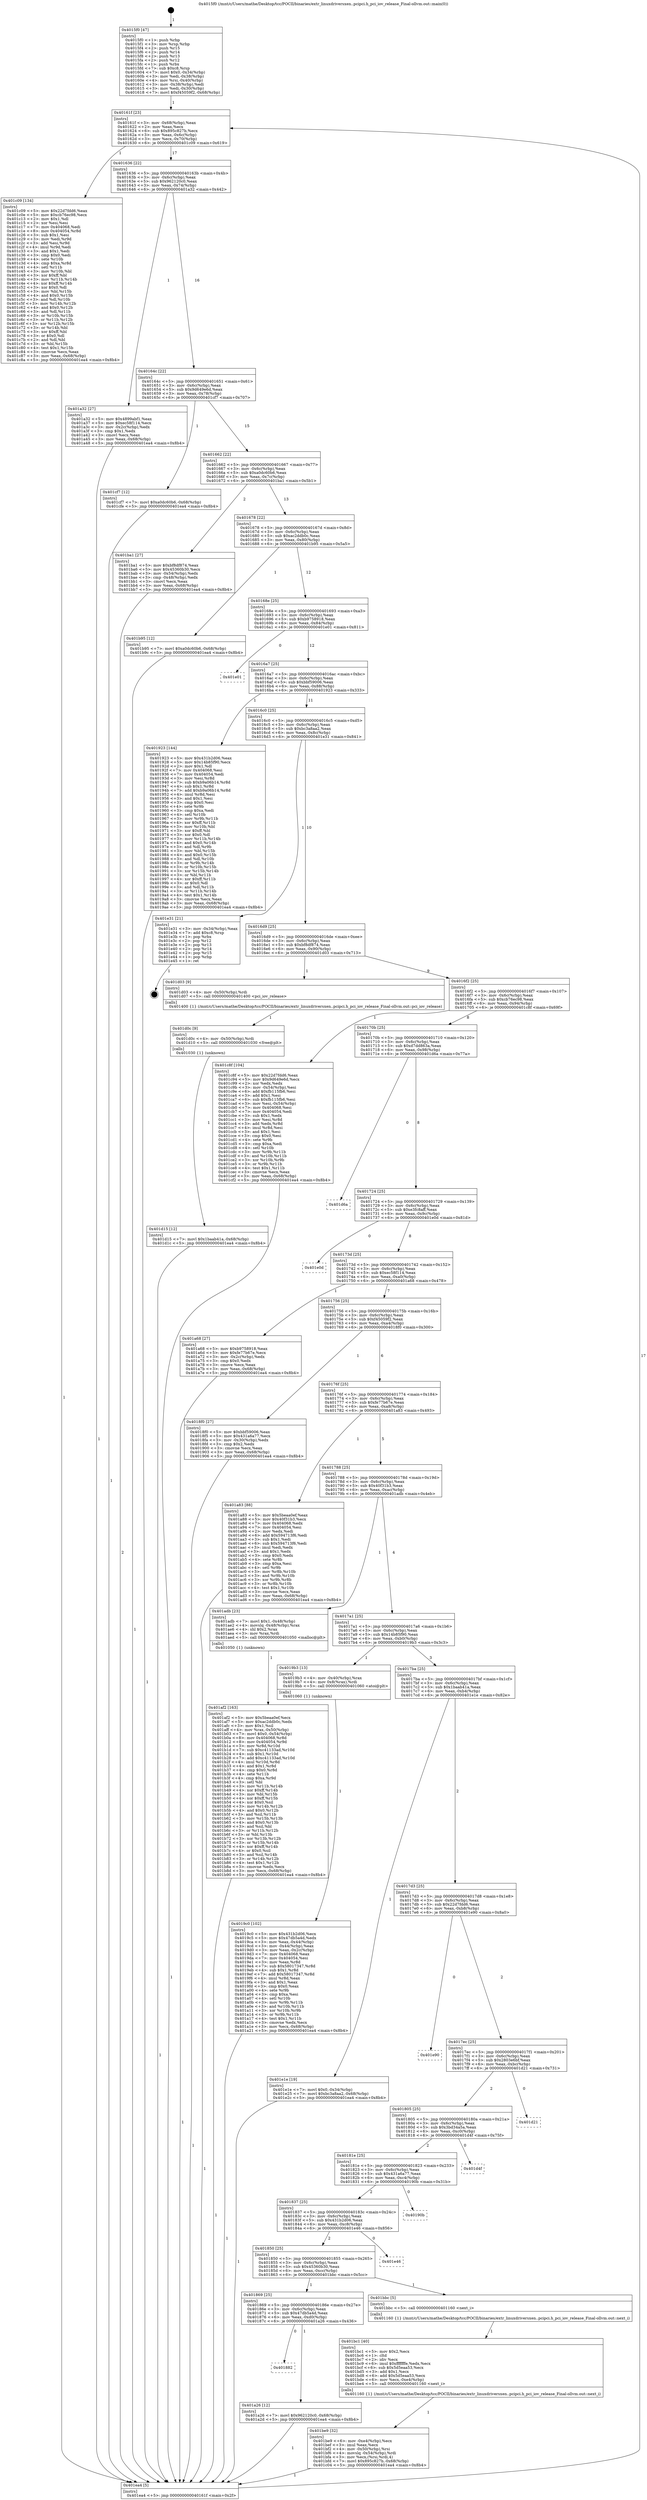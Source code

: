 digraph "0x4015f0" {
  label = "0x4015f0 (/mnt/c/Users/mathe/Desktop/tcc/POCII/binaries/extr_linuxdriversxen..pcipci.h_pci_iov_release_Final-ollvm.out::main(0))"
  labelloc = "t"
  node[shape=record]

  Entry [label="",width=0.3,height=0.3,shape=circle,fillcolor=black,style=filled]
  "0x40161f" [label="{
     0x40161f [23]\l
     | [instrs]\l
     &nbsp;&nbsp;0x40161f \<+3\>: mov -0x68(%rbp),%eax\l
     &nbsp;&nbsp;0x401622 \<+2\>: mov %eax,%ecx\l
     &nbsp;&nbsp;0x401624 \<+6\>: sub $0x895c827b,%ecx\l
     &nbsp;&nbsp;0x40162a \<+3\>: mov %eax,-0x6c(%rbp)\l
     &nbsp;&nbsp;0x40162d \<+3\>: mov %ecx,-0x70(%rbp)\l
     &nbsp;&nbsp;0x401630 \<+6\>: je 0000000000401c09 \<main+0x619\>\l
  }"]
  "0x401c09" [label="{
     0x401c09 [134]\l
     | [instrs]\l
     &nbsp;&nbsp;0x401c09 \<+5\>: mov $0x22d7fdd6,%eax\l
     &nbsp;&nbsp;0x401c0e \<+5\>: mov $0xcb76ec98,%ecx\l
     &nbsp;&nbsp;0x401c13 \<+2\>: mov $0x1,%dl\l
     &nbsp;&nbsp;0x401c15 \<+2\>: xor %esi,%esi\l
     &nbsp;&nbsp;0x401c17 \<+7\>: mov 0x404068,%edi\l
     &nbsp;&nbsp;0x401c1e \<+8\>: mov 0x404054,%r8d\l
     &nbsp;&nbsp;0x401c26 \<+3\>: sub $0x1,%esi\l
     &nbsp;&nbsp;0x401c29 \<+3\>: mov %edi,%r9d\l
     &nbsp;&nbsp;0x401c2c \<+3\>: add %esi,%r9d\l
     &nbsp;&nbsp;0x401c2f \<+4\>: imul %r9d,%edi\l
     &nbsp;&nbsp;0x401c33 \<+3\>: and $0x1,%edi\l
     &nbsp;&nbsp;0x401c36 \<+3\>: cmp $0x0,%edi\l
     &nbsp;&nbsp;0x401c39 \<+4\>: sete %r10b\l
     &nbsp;&nbsp;0x401c3d \<+4\>: cmp $0xa,%r8d\l
     &nbsp;&nbsp;0x401c41 \<+4\>: setl %r11b\l
     &nbsp;&nbsp;0x401c45 \<+3\>: mov %r10b,%bl\l
     &nbsp;&nbsp;0x401c48 \<+3\>: xor $0xff,%bl\l
     &nbsp;&nbsp;0x401c4b \<+3\>: mov %r11b,%r14b\l
     &nbsp;&nbsp;0x401c4e \<+4\>: xor $0xff,%r14b\l
     &nbsp;&nbsp;0x401c52 \<+3\>: xor $0x0,%dl\l
     &nbsp;&nbsp;0x401c55 \<+3\>: mov %bl,%r15b\l
     &nbsp;&nbsp;0x401c58 \<+4\>: and $0x0,%r15b\l
     &nbsp;&nbsp;0x401c5c \<+3\>: and %dl,%r10b\l
     &nbsp;&nbsp;0x401c5f \<+3\>: mov %r14b,%r12b\l
     &nbsp;&nbsp;0x401c62 \<+4\>: and $0x0,%r12b\l
     &nbsp;&nbsp;0x401c66 \<+3\>: and %dl,%r11b\l
     &nbsp;&nbsp;0x401c69 \<+3\>: or %r10b,%r15b\l
     &nbsp;&nbsp;0x401c6c \<+3\>: or %r11b,%r12b\l
     &nbsp;&nbsp;0x401c6f \<+3\>: xor %r12b,%r15b\l
     &nbsp;&nbsp;0x401c72 \<+3\>: or %r14b,%bl\l
     &nbsp;&nbsp;0x401c75 \<+3\>: xor $0xff,%bl\l
     &nbsp;&nbsp;0x401c78 \<+3\>: or $0x0,%dl\l
     &nbsp;&nbsp;0x401c7b \<+2\>: and %dl,%bl\l
     &nbsp;&nbsp;0x401c7d \<+3\>: or %bl,%r15b\l
     &nbsp;&nbsp;0x401c80 \<+4\>: test $0x1,%r15b\l
     &nbsp;&nbsp;0x401c84 \<+3\>: cmovne %ecx,%eax\l
     &nbsp;&nbsp;0x401c87 \<+3\>: mov %eax,-0x68(%rbp)\l
     &nbsp;&nbsp;0x401c8a \<+5\>: jmp 0000000000401ea4 \<main+0x8b4\>\l
  }"]
  "0x401636" [label="{
     0x401636 [22]\l
     | [instrs]\l
     &nbsp;&nbsp;0x401636 \<+5\>: jmp 000000000040163b \<main+0x4b\>\l
     &nbsp;&nbsp;0x40163b \<+3\>: mov -0x6c(%rbp),%eax\l
     &nbsp;&nbsp;0x40163e \<+5\>: sub $0x962120c0,%eax\l
     &nbsp;&nbsp;0x401643 \<+3\>: mov %eax,-0x74(%rbp)\l
     &nbsp;&nbsp;0x401646 \<+6\>: je 0000000000401a32 \<main+0x442\>\l
  }"]
  Exit [label="",width=0.3,height=0.3,shape=circle,fillcolor=black,style=filled,peripheries=2]
  "0x401a32" [label="{
     0x401a32 [27]\l
     | [instrs]\l
     &nbsp;&nbsp;0x401a32 \<+5\>: mov $0x4899abf1,%eax\l
     &nbsp;&nbsp;0x401a37 \<+5\>: mov $0xec58f114,%ecx\l
     &nbsp;&nbsp;0x401a3c \<+3\>: mov -0x2c(%rbp),%edx\l
     &nbsp;&nbsp;0x401a3f \<+3\>: cmp $0x1,%edx\l
     &nbsp;&nbsp;0x401a42 \<+3\>: cmovl %ecx,%eax\l
     &nbsp;&nbsp;0x401a45 \<+3\>: mov %eax,-0x68(%rbp)\l
     &nbsp;&nbsp;0x401a48 \<+5\>: jmp 0000000000401ea4 \<main+0x8b4\>\l
  }"]
  "0x40164c" [label="{
     0x40164c [22]\l
     | [instrs]\l
     &nbsp;&nbsp;0x40164c \<+5\>: jmp 0000000000401651 \<main+0x61\>\l
     &nbsp;&nbsp;0x401651 \<+3\>: mov -0x6c(%rbp),%eax\l
     &nbsp;&nbsp;0x401654 \<+5\>: sub $0x9d649e6d,%eax\l
     &nbsp;&nbsp;0x401659 \<+3\>: mov %eax,-0x78(%rbp)\l
     &nbsp;&nbsp;0x40165c \<+6\>: je 0000000000401cf7 \<main+0x707\>\l
  }"]
  "0x401d15" [label="{
     0x401d15 [12]\l
     | [instrs]\l
     &nbsp;&nbsp;0x401d15 \<+7\>: movl $0x1baab41a,-0x68(%rbp)\l
     &nbsp;&nbsp;0x401d1c \<+5\>: jmp 0000000000401ea4 \<main+0x8b4\>\l
  }"]
  "0x401cf7" [label="{
     0x401cf7 [12]\l
     | [instrs]\l
     &nbsp;&nbsp;0x401cf7 \<+7\>: movl $0xa0dc60b6,-0x68(%rbp)\l
     &nbsp;&nbsp;0x401cfe \<+5\>: jmp 0000000000401ea4 \<main+0x8b4\>\l
  }"]
  "0x401662" [label="{
     0x401662 [22]\l
     | [instrs]\l
     &nbsp;&nbsp;0x401662 \<+5\>: jmp 0000000000401667 \<main+0x77\>\l
     &nbsp;&nbsp;0x401667 \<+3\>: mov -0x6c(%rbp),%eax\l
     &nbsp;&nbsp;0x40166a \<+5\>: sub $0xa0dc60b6,%eax\l
     &nbsp;&nbsp;0x40166f \<+3\>: mov %eax,-0x7c(%rbp)\l
     &nbsp;&nbsp;0x401672 \<+6\>: je 0000000000401ba1 \<main+0x5b1\>\l
  }"]
  "0x401d0c" [label="{
     0x401d0c [9]\l
     | [instrs]\l
     &nbsp;&nbsp;0x401d0c \<+4\>: mov -0x50(%rbp),%rdi\l
     &nbsp;&nbsp;0x401d10 \<+5\>: call 0000000000401030 \<free@plt\>\l
     | [calls]\l
     &nbsp;&nbsp;0x401030 \{1\} (unknown)\l
  }"]
  "0x401ba1" [label="{
     0x401ba1 [27]\l
     | [instrs]\l
     &nbsp;&nbsp;0x401ba1 \<+5\>: mov $0xbf8df874,%eax\l
     &nbsp;&nbsp;0x401ba6 \<+5\>: mov $0x45360b30,%ecx\l
     &nbsp;&nbsp;0x401bab \<+3\>: mov -0x54(%rbp),%edx\l
     &nbsp;&nbsp;0x401bae \<+3\>: cmp -0x48(%rbp),%edx\l
     &nbsp;&nbsp;0x401bb1 \<+3\>: cmovl %ecx,%eax\l
     &nbsp;&nbsp;0x401bb4 \<+3\>: mov %eax,-0x68(%rbp)\l
     &nbsp;&nbsp;0x401bb7 \<+5\>: jmp 0000000000401ea4 \<main+0x8b4\>\l
  }"]
  "0x401678" [label="{
     0x401678 [22]\l
     | [instrs]\l
     &nbsp;&nbsp;0x401678 \<+5\>: jmp 000000000040167d \<main+0x8d\>\l
     &nbsp;&nbsp;0x40167d \<+3\>: mov -0x6c(%rbp),%eax\l
     &nbsp;&nbsp;0x401680 \<+5\>: sub $0xac2ddb0c,%eax\l
     &nbsp;&nbsp;0x401685 \<+3\>: mov %eax,-0x80(%rbp)\l
     &nbsp;&nbsp;0x401688 \<+6\>: je 0000000000401b95 \<main+0x5a5\>\l
  }"]
  "0x401be9" [label="{
     0x401be9 [32]\l
     | [instrs]\l
     &nbsp;&nbsp;0x401be9 \<+6\>: mov -0xe4(%rbp),%ecx\l
     &nbsp;&nbsp;0x401bef \<+3\>: imul %eax,%ecx\l
     &nbsp;&nbsp;0x401bf2 \<+4\>: mov -0x50(%rbp),%rsi\l
     &nbsp;&nbsp;0x401bf6 \<+4\>: movslq -0x54(%rbp),%rdi\l
     &nbsp;&nbsp;0x401bfa \<+3\>: mov %ecx,(%rsi,%rdi,4)\l
     &nbsp;&nbsp;0x401bfd \<+7\>: movl $0x895c827b,-0x68(%rbp)\l
     &nbsp;&nbsp;0x401c04 \<+5\>: jmp 0000000000401ea4 \<main+0x8b4\>\l
  }"]
  "0x401b95" [label="{
     0x401b95 [12]\l
     | [instrs]\l
     &nbsp;&nbsp;0x401b95 \<+7\>: movl $0xa0dc60b6,-0x68(%rbp)\l
     &nbsp;&nbsp;0x401b9c \<+5\>: jmp 0000000000401ea4 \<main+0x8b4\>\l
  }"]
  "0x40168e" [label="{
     0x40168e [25]\l
     | [instrs]\l
     &nbsp;&nbsp;0x40168e \<+5\>: jmp 0000000000401693 \<main+0xa3\>\l
     &nbsp;&nbsp;0x401693 \<+3\>: mov -0x6c(%rbp),%eax\l
     &nbsp;&nbsp;0x401696 \<+5\>: sub $0xb9758918,%eax\l
     &nbsp;&nbsp;0x40169b \<+6\>: mov %eax,-0x84(%rbp)\l
     &nbsp;&nbsp;0x4016a1 \<+6\>: je 0000000000401e01 \<main+0x811\>\l
  }"]
  "0x401bc1" [label="{
     0x401bc1 [40]\l
     | [instrs]\l
     &nbsp;&nbsp;0x401bc1 \<+5\>: mov $0x2,%ecx\l
     &nbsp;&nbsp;0x401bc6 \<+1\>: cltd\l
     &nbsp;&nbsp;0x401bc7 \<+2\>: idiv %ecx\l
     &nbsp;&nbsp;0x401bc9 \<+6\>: imul $0xfffffffe,%edx,%ecx\l
     &nbsp;&nbsp;0x401bcf \<+6\>: sub $0x5d5eaa53,%ecx\l
     &nbsp;&nbsp;0x401bd5 \<+3\>: add $0x1,%ecx\l
     &nbsp;&nbsp;0x401bd8 \<+6\>: add $0x5d5eaa53,%ecx\l
     &nbsp;&nbsp;0x401bde \<+6\>: mov %ecx,-0xe4(%rbp)\l
     &nbsp;&nbsp;0x401be4 \<+5\>: call 0000000000401160 \<next_i\>\l
     | [calls]\l
     &nbsp;&nbsp;0x401160 \{1\} (/mnt/c/Users/mathe/Desktop/tcc/POCII/binaries/extr_linuxdriversxen..pcipci.h_pci_iov_release_Final-ollvm.out::next_i)\l
  }"]
  "0x401e01" [label="{
     0x401e01\l
  }", style=dashed]
  "0x4016a7" [label="{
     0x4016a7 [25]\l
     | [instrs]\l
     &nbsp;&nbsp;0x4016a7 \<+5\>: jmp 00000000004016ac \<main+0xbc\>\l
     &nbsp;&nbsp;0x4016ac \<+3\>: mov -0x6c(%rbp),%eax\l
     &nbsp;&nbsp;0x4016af \<+5\>: sub $0xbbf59006,%eax\l
     &nbsp;&nbsp;0x4016b4 \<+6\>: mov %eax,-0x88(%rbp)\l
     &nbsp;&nbsp;0x4016ba \<+6\>: je 0000000000401923 \<main+0x333\>\l
  }"]
  "0x401af2" [label="{
     0x401af2 [163]\l
     | [instrs]\l
     &nbsp;&nbsp;0x401af2 \<+5\>: mov $0x5beaa0ef,%ecx\l
     &nbsp;&nbsp;0x401af7 \<+5\>: mov $0xac2ddb0c,%edx\l
     &nbsp;&nbsp;0x401afc \<+3\>: mov $0x1,%sil\l
     &nbsp;&nbsp;0x401aff \<+4\>: mov %rax,-0x50(%rbp)\l
     &nbsp;&nbsp;0x401b03 \<+7\>: movl $0x0,-0x54(%rbp)\l
     &nbsp;&nbsp;0x401b0a \<+8\>: mov 0x404068,%r8d\l
     &nbsp;&nbsp;0x401b12 \<+8\>: mov 0x404054,%r9d\l
     &nbsp;&nbsp;0x401b1a \<+3\>: mov %r8d,%r10d\l
     &nbsp;&nbsp;0x401b1d \<+7\>: sub $0xc41133ad,%r10d\l
     &nbsp;&nbsp;0x401b24 \<+4\>: sub $0x1,%r10d\l
     &nbsp;&nbsp;0x401b28 \<+7\>: add $0xc41133ad,%r10d\l
     &nbsp;&nbsp;0x401b2f \<+4\>: imul %r10d,%r8d\l
     &nbsp;&nbsp;0x401b33 \<+4\>: and $0x1,%r8d\l
     &nbsp;&nbsp;0x401b37 \<+4\>: cmp $0x0,%r8d\l
     &nbsp;&nbsp;0x401b3b \<+4\>: sete %r11b\l
     &nbsp;&nbsp;0x401b3f \<+4\>: cmp $0xa,%r9d\l
     &nbsp;&nbsp;0x401b43 \<+3\>: setl %bl\l
     &nbsp;&nbsp;0x401b46 \<+3\>: mov %r11b,%r14b\l
     &nbsp;&nbsp;0x401b49 \<+4\>: xor $0xff,%r14b\l
     &nbsp;&nbsp;0x401b4d \<+3\>: mov %bl,%r15b\l
     &nbsp;&nbsp;0x401b50 \<+4\>: xor $0xff,%r15b\l
     &nbsp;&nbsp;0x401b54 \<+4\>: xor $0x0,%sil\l
     &nbsp;&nbsp;0x401b58 \<+3\>: mov %r14b,%r12b\l
     &nbsp;&nbsp;0x401b5b \<+4\>: and $0x0,%r12b\l
     &nbsp;&nbsp;0x401b5f \<+3\>: and %sil,%r11b\l
     &nbsp;&nbsp;0x401b62 \<+3\>: mov %r15b,%r13b\l
     &nbsp;&nbsp;0x401b65 \<+4\>: and $0x0,%r13b\l
     &nbsp;&nbsp;0x401b69 \<+3\>: and %sil,%bl\l
     &nbsp;&nbsp;0x401b6c \<+3\>: or %r11b,%r12b\l
     &nbsp;&nbsp;0x401b6f \<+3\>: or %bl,%r13b\l
     &nbsp;&nbsp;0x401b72 \<+3\>: xor %r13b,%r12b\l
     &nbsp;&nbsp;0x401b75 \<+3\>: or %r15b,%r14b\l
     &nbsp;&nbsp;0x401b78 \<+4\>: xor $0xff,%r14b\l
     &nbsp;&nbsp;0x401b7c \<+4\>: or $0x0,%sil\l
     &nbsp;&nbsp;0x401b80 \<+3\>: and %sil,%r14b\l
     &nbsp;&nbsp;0x401b83 \<+3\>: or %r14b,%r12b\l
     &nbsp;&nbsp;0x401b86 \<+4\>: test $0x1,%r12b\l
     &nbsp;&nbsp;0x401b8a \<+3\>: cmovne %edx,%ecx\l
     &nbsp;&nbsp;0x401b8d \<+3\>: mov %ecx,-0x68(%rbp)\l
     &nbsp;&nbsp;0x401b90 \<+5\>: jmp 0000000000401ea4 \<main+0x8b4\>\l
  }"]
  "0x401923" [label="{
     0x401923 [144]\l
     | [instrs]\l
     &nbsp;&nbsp;0x401923 \<+5\>: mov $0x431b2d06,%eax\l
     &nbsp;&nbsp;0x401928 \<+5\>: mov $0x14b85f90,%ecx\l
     &nbsp;&nbsp;0x40192d \<+2\>: mov $0x1,%dl\l
     &nbsp;&nbsp;0x40192f \<+7\>: mov 0x404068,%esi\l
     &nbsp;&nbsp;0x401936 \<+7\>: mov 0x404054,%edi\l
     &nbsp;&nbsp;0x40193d \<+3\>: mov %esi,%r8d\l
     &nbsp;&nbsp;0x401940 \<+7\>: sub $0xb9a06b14,%r8d\l
     &nbsp;&nbsp;0x401947 \<+4\>: sub $0x1,%r8d\l
     &nbsp;&nbsp;0x40194b \<+7\>: add $0xb9a06b14,%r8d\l
     &nbsp;&nbsp;0x401952 \<+4\>: imul %r8d,%esi\l
     &nbsp;&nbsp;0x401956 \<+3\>: and $0x1,%esi\l
     &nbsp;&nbsp;0x401959 \<+3\>: cmp $0x0,%esi\l
     &nbsp;&nbsp;0x40195c \<+4\>: sete %r9b\l
     &nbsp;&nbsp;0x401960 \<+3\>: cmp $0xa,%edi\l
     &nbsp;&nbsp;0x401963 \<+4\>: setl %r10b\l
     &nbsp;&nbsp;0x401967 \<+3\>: mov %r9b,%r11b\l
     &nbsp;&nbsp;0x40196a \<+4\>: xor $0xff,%r11b\l
     &nbsp;&nbsp;0x40196e \<+3\>: mov %r10b,%bl\l
     &nbsp;&nbsp;0x401971 \<+3\>: xor $0xff,%bl\l
     &nbsp;&nbsp;0x401974 \<+3\>: xor $0x0,%dl\l
     &nbsp;&nbsp;0x401977 \<+3\>: mov %r11b,%r14b\l
     &nbsp;&nbsp;0x40197a \<+4\>: and $0x0,%r14b\l
     &nbsp;&nbsp;0x40197e \<+3\>: and %dl,%r9b\l
     &nbsp;&nbsp;0x401981 \<+3\>: mov %bl,%r15b\l
     &nbsp;&nbsp;0x401984 \<+4\>: and $0x0,%r15b\l
     &nbsp;&nbsp;0x401988 \<+3\>: and %dl,%r10b\l
     &nbsp;&nbsp;0x40198b \<+3\>: or %r9b,%r14b\l
     &nbsp;&nbsp;0x40198e \<+3\>: or %r10b,%r15b\l
     &nbsp;&nbsp;0x401991 \<+3\>: xor %r15b,%r14b\l
     &nbsp;&nbsp;0x401994 \<+3\>: or %bl,%r11b\l
     &nbsp;&nbsp;0x401997 \<+4\>: xor $0xff,%r11b\l
     &nbsp;&nbsp;0x40199b \<+3\>: or $0x0,%dl\l
     &nbsp;&nbsp;0x40199e \<+3\>: and %dl,%r11b\l
     &nbsp;&nbsp;0x4019a1 \<+3\>: or %r11b,%r14b\l
     &nbsp;&nbsp;0x4019a4 \<+4\>: test $0x1,%r14b\l
     &nbsp;&nbsp;0x4019a8 \<+3\>: cmovne %ecx,%eax\l
     &nbsp;&nbsp;0x4019ab \<+3\>: mov %eax,-0x68(%rbp)\l
     &nbsp;&nbsp;0x4019ae \<+5\>: jmp 0000000000401ea4 \<main+0x8b4\>\l
  }"]
  "0x4016c0" [label="{
     0x4016c0 [25]\l
     | [instrs]\l
     &nbsp;&nbsp;0x4016c0 \<+5\>: jmp 00000000004016c5 \<main+0xd5\>\l
     &nbsp;&nbsp;0x4016c5 \<+3\>: mov -0x6c(%rbp),%eax\l
     &nbsp;&nbsp;0x4016c8 \<+5\>: sub $0xbc3a8aa2,%eax\l
     &nbsp;&nbsp;0x4016cd \<+6\>: mov %eax,-0x8c(%rbp)\l
     &nbsp;&nbsp;0x4016d3 \<+6\>: je 0000000000401e31 \<main+0x841\>\l
  }"]
  "0x401882" [label="{
     0x401882\l
  }", style=dashed]
  "0x401e31" [label="{
     0x401e31 [21]\l
     | [instrs]\l
     &nbsp;&nbsp;0x401e31 \<+3\>: mov -0x34(%rbp),%eax\l
     &nbsp;&nbsp;0x401e34 \<+7\>: add $0xc8,%rsp\l
     &nbsp;&nbsp;0x401e3b \<+1\>: pop %rbx\l
     &nbsp;&nbsp;0x401e3c \<+2\>: pop %r12\l
     &nbsp;&nbsp;0x401e3e \<+2\>: pop %r13\l
     &nbsp;&nbsp;0x401e40 \<+2\>: pop %r14\l
     &nbsp;&nbsp;0x401e42 \<+2\>: pop %r15\l
     &nbsp;&nbsp;0x401e44 \<+1\>: pop %rbp\l
     &nbsp;&nbsp;0x401e45 \<+1\>: ret\l
  }"]
  "0x4016d9" [label="{
     0x4016d9 [25]\l
     | [instrs]\l
     &nbsp;&nbsp;0x4016d9 \<+5\>: jmp 00000000004016de \<main+0xee\>\l
     &nbsp;&nbsp;0x4016de \<+3\>: mov -0x6c(%rbp),%eax\l
     &nbsp;&nbsp;0x4016e1 \<+5\>: sub $0xbf8df874,%eax\l
     &nbsp;&nbsp;0x4016e6 \<+6\>: mov %eax,-0x90(%rbp)\l
     &nbsp;&nbsp;0x4016ec \<+6\>: je 0000000000401d03 \<main+0x713\>\l
  }"]
  "0x401a26" [label="{
     0x401a26 [12]\l
     | [instrs]\l
     &nbsp;&nbsp;0x401a26 \<+7\>: movl $0x962120c0,-0x68(%rbp)\l
     &nbsp;&nbsp;0x401a2d \<+5\>: jmp 0000000000401ea4 \<main+0x8b4\>\l
  }"]
  "0x401d03" [label="{
     0x401d03 [9]\l
     | [instrs]\l
     &nbsp;&nbsp;0x401d03 \<+4\>: mov -0x50(%rbp),%rdi\l
     &nbsp;&nbsp;0x401d07 \<+5\>: call 0000000000401400 \<pci_iov_release\>\l
     | [calls]\l
     &nbsp;&nbsp;0x401400 \{1\} (/mnt/c/Users/mathe/Desktop/tcc/POCII/binaries/extr_linuxdriversxen..pcipci.h_pci_iov_release_Final-ollvm.out::pci_iov_release)\l
  }"]
  "0x4016f2" [label="{
     0x4016f2 [25]\l
     | [instrs]\l
     &nbsp;&nbsp;0x4016f2 \<+5\>: jmp 00000000004016f7 \<main+0x107\>\l
     &nbsp;&nbsp;0x4016f7 \<+3\>: mov -0x6c(%rbp),%eax\l
     &nbsp;&nbsp;0x4016fa \<+5\>: sub $0xcb76ec98,%eax\l
     &nbsp;&nbsp;0x4016ff \<+6\>: mov %eax,-0x94(%rbp)\l
     &nbsp;&nbsp;0x401705 \<+6\>: je 0000000000401c8f \<main+0x69f\>\l
  }"]
  "0x401869" [label="{
     0x401869 [25]\l
     | [instrs]\l
     &nbsp;&nbsp;0x401869 \<+5\>: jmp 000000000040186e \<main+0x27e\>\l
     &nbsp;&nbsp;0x40186e \<+3\>: mov -0x6c(%rbp),%eax\l
     &nbsp;&nbsp;0x401871 \<+5\>: sub $0x47db5a4d,%eax\l
     &nbsp;&nbsp;0x401876 \<+6\>: mov %eax,-0xd0(%rbp)\l
     &nbsp;&nbsp;0x40187c \<+6\>: je 0000000000401a26 \<main+0x436\>\l
  }"]
  "0x401c8f" [label="{
     0x401c8f [104]\l
     | [instrs]\l
     &nbsp;&nbsp;0x401c8f \<+5\>: mov $0x22d7fdd6,%eax\l
     &nbsp;&nbsp;0x401c94 \<+5\>: mov $0x9d649e6d,%ecx\l
     &nbsp;&nbsp;0x401c99 \<+2\>: xor %edx,%edx\l
     &nbsp;&nbsp;0x401c9b \<+3\>: mov -0x54(%rbp),%esi\l
     &nbsp;&nbsp;0x401c9e \<+6\>: add $0xfb115fb6,%esi\l
     &nbsp;&nbsp;0x401ca4 \<+3\>: add $0x1,%esi\l
     &nbsp;&nbsp;0x401ca7 \<+6\>: sub $0xfb115fb6,%esi\l
     &nbsp;&nbsp;0x401cad \<+3\>: mov %esi,-0x54(%rbp)\l
     &nbsp;&nbsp;0x401cb0 \<+7\>: mov 0x404068,%esi\l
     &nbsp;&nbsp;0x401cb7 \<+7\>: mov 0x404054,%edi\l
     &nbsp;&nbsp;0x401cbe \<+3\>: sub $0x1,%edx\l
     &nbsp;&nbsp;0x401cc1 \<+3\>: mov %esi,%r8d\l
     &nbsp;&nbsp;0x401cc4 \<+3\>: add %edx,%r8d\l
     &nbsp;&nbsp;0x401cc7 \<+4\>: imul %r8d,%esi\l
     &nbsp;&nbsp;0x401ccb \<+3\>: and $0x1,%esi\l
     &nbsp;&nbsp;0x401cce \<+3\>: cmp $0x0,%esi\l
     &nbsp;&nbsp;0x401cd1 \<+4\>: sete %r9b\l
     &nbsp;&nbsp;0x401cd5 \<+3\>: cmp $0xa,%edi\l
     &nbsp;&nbsp;0x401cd8 \<+4\>: setl %r10b\l
     &nbsp;&nbsp;0x401cdc \<+3\>: mov %r9b,%r11b\l
     &nbsp;&nbsp;0x401cdf \<+3\>: and %r10b,%r11b\l
     &nbsp;&nbsp;0x401ce2 \<+3\>: xor %r10b,%r9b\l
     &nbsp;&nbsp;0x401ce5 \<+3\>: or %r9b,%r11b\l
     &nbsp;&nbsp;0x401ce8 \<+4\>: test $0x1,%r11b\l
     &nbsp;&nbsp;0x401cec \<+3\>: cmovne %ecx,%eax\l
     &nbsp;&nbsp;0x401cef \<+3\>: mov %eax,-0x68(%rbp)\l
     &nbsp;&nbsp;0x401cf2 \<+5\>: jmp 0000000000401ea4 \<main+0x8b4\>\l
  }"]
  "0x40170b" [label="{
     0x40170b [25]\l
     | [instrs]\l
     &nbsp;&nbsp;0x40170b \<+5\>: jmp 0000000000401710 \<main+0x120\>\l
     &nbsp;&nbsp;0x401710 \<+3\>: mov -0x6c(%rbp),%eax\l
     &nbsp;&nbsp;0x401713 \<+5\>: sub $0xd7dd863a,%eax\l
     &nbsp;&nbsp;0x401718 \<+6\>: mov %eax,-0x98(%rbp)\l
     &nbsp;&nbsp;0x40171e \<+6\>: je 0000000000401d6a \<main+0x77a\>\l
  }"]
  "0x401bbc" [label="{
     0x401bbc [5]\l
     | [instrs]\l
     &nbsp;&nbsp;0x401bbc \<+5\>: call 0000000000401160 \<next_i\>\l
     | [calls]\l
     &nbsp;&nbsp;0x401160 \{1\} (/mnt/c/Users/mathe/Desktop/tcc/POCII/binaries/extr_linuxdriversxen..pcipci.h_pci_iov_release_Final-ollvm.out::next_i)\l
  }"]
  "0x401d6a" [label="{
     0x401d6a\l
  }", style=dashed]
  "0x401724" [label="{
     0x401724 [25]\l
     | [instrs]\l
     &nbsp;&nbsp;0x401724 \<+5\>: jmp 0000000000401729 \<main+0x139\>\l
     &nbsp;&nbsp;0x401729 \<+3\>: mov -0x6c(%rbp),%eax\l
     &nbsp;&nbsp;0x40172c \<+5\>: sub $0xe3fc8aff,%eax\l
     &nbsp;&nbsp;0x401731 \<+6\>: mov %eax,-0x9c(%rbp)\l
     &nbsp;&nbsp;0x401737 \<+6\>: je 0000000000401e0d \<main+0x81d\>\l
  }"]
  "0x401850" [label="{
     0x401850 [25]\l
     | [instrs]\l
     &nbsp;&nbsp;0x401850 \<+5\>: jmp 0000000000401855 \<main+0x265\>\l
     &nbsp;&nbsp;0x401855 \<+3\>: mov -0x6c(%rbp),%eax\l
     &nbsp;&nbsp;0x401858 \<+5\>: sub $0x45360b30,%eax\l
     &nbsp;&nbsp;0x40185d \<+6\>: mov %eax,-0xcc(%rbp)\l
     &nbsp;&nbsp;0x401863 \<+6\>: je 0000000000401bbc \<main+0x5cc\>\l
  }"]
  "0x401e0d" [label="{
     0x401e0d\l
  }", style=dashed]
  "0x40173d" [label="{
     0x40173d [25]\l
     | [instrs]\l
     &nbsp;&nbsp;0x40173d \<+5\>: jmp 0000000000401742 \<main+0x152\>\l
     &nbsp;&nbsp;0x401742 \<+3\>: mov -0x6c(%rbp),%eax\l
     &nbsp;&nbsp;0x401745 \<+5\>: sub $0xec58f114,%eax\l
     &nbsp;&nbsp;0x40174a \<+6\>: mov %eax,-0xa0(%rbp)\l
     &nbsp;&nbsp;0x401750 \<+6\>: je 0000000000401a68 \<main+0x478\>\l
  }"]
  "0x401e46" [label="{
     0x401e46\l
  }", style=dashed]
  "0x401a68" [label="{
     0x401a68 [27]\l
     | [instrs]\l
     &nbsp;&nbsp;0x401a68 \<+5\>: mov $0xb9758918,%eax\l
     &nbsp;&nbsp;0x401a6d \<+5\>: mov $0xfe77b67e,%ecx\l
     &nbsp;&nbsp;0x401a72 \<+3\>: mov -0x2c(%rbp),%edx\l
     &nbsp;&nbsp;0x401a75 \<+3\>: cmp $0x0,%edx\l
     &nbsp;&nbsp;0x401a78 \<+3\>: cmove %ecx,%eax\l
     &nbsp;&nbsp;0x401a7b \<+3\>: mov %eax,-0x68(%rbp)\l
     &nbsp;&nbsp;0x401a7e \<+5\>: jmp 0000000000401ea4 \<main+0x8b4\>\l
  }"]
  "0x401756" [label="{
     0x401756 [25]\l
     | [instrs]\l
     &nbsp;&nbsp;0x401756 \<+5\>: jmp 000000000040175b \<main+0x16b\>\l
     &nbsp;&nbsp;0x40175b \<+3\>: mov -0x6c(%rbp),%eax\l
     &nbsp;&nbsp;0x40175e \<+5\>: sub $0xf45059f2,%eax\l
     &nbsp;&nbsp;0x401763 \<+6\>: mov %eax,-0xa4(%rbp)\l
     &nbsp;&nbsp;0x401769 \<+6\>: je 00000000004018f0 \<main+0x300\>\l
  }"]
  "0x401837" [label="{
     0x401837 [25]\l
     | [instrs]\l
     &nbsp;&nbsp;0x401837 \<+5\>: jmp 000000000040183c \<main+0x24c\>\l
     &nbsp;&nbsp;0x40183c \<+3\>: mov -0x6c(%rbp),%eax\l
     &nbsp;&nbsp;0x40183f \<+5\>: sub $0x431b2d06,%eax\l
     &nbsp;&nbsp;0x401844 \<+6\>: mov %eax,-0xc8(%rbp)\l
     &nbsp;&nbsp;0x40184a \<+6\>: je 0000000000401e46 \<main+0x856\>\l
  }"]
  "0x4018f0" [label="{
     0x4018f0 [27]\l
     | [instrs]\l
     &nbsp;&nbsp;0x4018f0 \<+5\>: mov $0xbbf59006,%eax\l
     &nbsp;&nbsp;0x4018f5 \<+5\>: mov $0x431a6a77,%ecx\l
     &nbsp;&nbsp;0x4018fa \<+3\>: mov -0x30(%rbp),%edx\l
     &nbsp;&nbsp;0x4018fd \<+3\>: cmp $0x2,%edx\l
     &nbsp;&nbsp;0x401900 \<+3\>: cmovne %ecx,%eax\l
     &nbsp;&nbsp;0x401903 \<+3\>: mov %eax,-0x68(%rbp)\l
     &nbsp;&nbsp;0x401906 \<+5\>: jmp 0000000000401ea4 \<main+0x8b4\>\l
  }"]
  "0x40176f" [label="{
     0x40176f [25]\l
     | [instrs]\l
     &nbsp;&nbsp;0x40176f \<+5\>: jmp 0000000000401774 \<main+0x184\>\l
     &nbsp;&nbsp;0x401774 \<+3\>: mov -0x6c(%rbp),%eax\l
     &nbsp;&nbsp;0x401777 \<+5\>: sub $0xfe77b67e,%eax\l
     &nbsp;&nbsp;0x40177c \<+6\>: mov %eax,-0xa8(%rbp)\l
     &nbsp;&nbsp;0x401782 \<+6\>: je 0000000000401a83 \<main+0x493\>\l
  }"]
  "0x401ea4" [label="{
     0x401ea4 [5]\l
     | [instrs]\l
     &nbsp;&nbsp;0x401ea4 \<+5\>: jmp 000000000040161f \<main+0x2f\>\l
  }"]
  "0x4015f0" [label="{
     0x4015f0 [47]\l
     | [instrs]\l
     &nbsp;&nbsp;0x4015f0 \<+1\>: push %rbp\l
     &nbsp;&nbsp;0x4015f1 \<+3\>: mov %rsp,%rbp\l
     &nbsp;&nbsp;0x4015f4 \<+2\>: push %r15\l
     &nbsp;&nbsp;0x4015f6 \<+2\>: push %r14\l
     &nbsp;&nbsp;0x4015f8 \<+2\>: push %r13\l
     &nbsp;&nbsp;0x4015fa \<+2\>: push %r12\l
     &nbsp;&nbsp;0x4015fc \<+1\>: push %rbx\l
     &nbsp;&nbsp;0x4015fd \<+7\>: sub $0xc8,%rsp\l
     &nbsp;&nbsp;0x401604 \<+7\>: movl $0x0,-0x34(%rbp)\l
     &nbsp;&nbsp;0x40160b \<+3\>: mov %edi,-0x38(%rbp)\l
     &nbsp;&nbsp;0x40160e \<+4\>: mov %rsi,-0x40(%rbp)\l
     &nbsp;&nbsp;0x401612 \<+3\>: mov -0x38(%rbp),%edi\l
     &nbsp;&nbsp;0x401615 \<+3\>: mov %edi,-0x30(%rbp)\l
     &nbsp;&nbsp;0x401618 \<+7\>: movl $0xf45059f2,-0x68(%rbp)\l
  }"]
  "0x40190b" [label="{
     0x40190b\l
  }", style=dashed]
  "0x401a83" [label="{
     0x401a83 [88]\l
     | [instrs]\l
     &nbsp;&nbsp;0x401a83 \<+5\>: mov $0x5beaa0ef,%eax\l
     &nbsp;&nbsp;0x401a88 \<+5\>: mov $0x40f31b3,%ecx\l
     &nbsp;&nbsp;0x401a8d \<+7\>: mov 0x404068,%edx\l
     &nbsp;&nbsp;0x401a94 \<+7\>: mov 0x404054,%esi\l
     &nbsp;&nbsp;0x401a9b \<+2\>: mov %edx,%edi\l
     &nbsp;&nbsp;0x401a9d \<+6\>: add $0x594713f6,%edi\l
     &nbsp;&nbsp;0x401aa3 \<+3\>: sub $0x1,%edi\l
     &nbsp;&nbsp;0x401aa6 \<+6\>: sub $0x594713f6,%edi\l
     &nbsp;&nbsp;0x401aac \<+3\>: imul %edi,%edx\l
     &nbsp;&nbsp;0x401aaf \<+3\>: and $0x1,%edx\l
     &nbsp;&nbsp;0x401ab2 \<+3\>: cmp $0x0,%edx\l
     &nbsp;&nbsp;0x401ab5 \<+4\>: sete %r8b\l
     &nbsp;&nbsp;0x401ab9 \<+3\>: cmp $0xa,%esi\l
     &nbsp;&nbsp;0x401abc \<+4\>: setl %r9b\l
     &nbsp;&nbsp;0x401ac0 \<+3\>: mov %r8b,%r10b\l
     &nbsp;&nbsp;0x401ac3 \<+3\>: and %r9b,%r10b\l
     &nbsp;&nbsp;0x401ac6 \<+3\>: xor %r9b,%r8b\l
     &nbsp;&nbsp;0x401ac9 \<+3\>: or %r8b,%r10b\l
     &nbsp;&nbsp;0x401acc \<+4\>: test $0x1,%r10b\l
     &nbsp;&nbsp;0x401ad0 \<+3\>: cmovne %ecx,%eax\l
     &nbsp;&nbsp;0x401ad3 \<+3\>: mov %eax,-0x68(%rbp)\l
     &nbsp;&nbsp;0x401ad6 \<+5\>: jmp 0000000000401ea4 \<main+0x8b4\>\l
  }"]
  "0x401788" [label="{
     0x401788 [25]\l
     | [instrs]\l
     &nbsp;&nbsp;0x401788 \<+5\>: jmp 000000000040178d \<main+0x19d\>\l
     &nbsp;&nbsp;0x40178d \<+3\>: mov -0x6c(%rbp),%eax\l
     &nbsp;&nbsp;0x401790 \<+5\>: sub $0x40f31b3,%eax\l
     &nbsp;&nbsp;0x401795 \<+6\>: mov %eax,-0xac(%rbp)\l
     &nbsp;&nbsp;0x40179b \<+6\>: je 0000000000401adb \<main+0x4eb\>\l
  }"]
  "0x40181e" [label="{
     0x40181e [25]\l
     | [instrs]\l
     &nbsp;&nbsp;0x40181e \<+5\>: jmp 0000000000401823 \<main+0x233\>\l
     &nbsp;&nbsp;0x401823 \<+3\>: mov -0x6c(%rbp),%eax\l
     &nbsp;&nbsp;0x401826 \<+5\>: sub $0x431a6a77,%eax\l
     &nbsp;&nbsp;0x40182b \<+6\>: mov %eax,-0xc4(%rbp)\l
     &nbsp;&nbsp;0x401831 \<+6\>: je 000000000040190b \<main+0x31b\>\l
  }"]
  "0x401adb" [label="{
     0x401adb [23]\l
     | [instrs]\l
     &nbsp;&nbsp;0x401adb \<+7\>: movl $0x1,-0x48(%rbp)\l
     &nbsp;&nbsp;0x401ae2 \<+4\>: movslq -0x48(%rbp),%rax\l
     &nbsp;&nbsp;0x401ae6 \<+4\>: shl $0x2,%rax\l
     &nbsp;&nbsp;0x401aea \<+3\>: mov %rax,%rdi\l
     &nbsp;&nbsp;0x401aed \<+5\>: call 0000000000401050 \<malloc@plt\>\l
     | [calls]\l
     &nbsp;&nbsp;0x401050 \{1\} (unknown)\l
  }"]
  "0x4017a1" [label="{
     0x4017a1 [25]\l
     | [instrs]\l
     &nbsp;&nbsp;0x4017a1 \<+5\>: jmp 00000000004017a6 \<main+0x1b6\>\l
     &nbsp;&nbsp;0x4017a6 \<+3\>: mov -0x6c(%rbp),%eax\l
     &nbsp;&nbsp;0x4017a9 \<+5\>: sub $0x14b85f90,%eax\l
     &nbsp;&nbsp;0x4017ae \<+6\>: mov %eax,-0xb0(%rbp)\l
     &nbsp;&nbsp;0x4017b4 \<+6\>: je 00000000004019b3 \<main+0x3c3\>\l
  }"]
  "0x401d4f" [label="{
     0x401d4f\l
  }", style=dashed]
  "0x4019b3" [label="{
     0x4019b3 [13]\l
     | [instrs]\l
     &nbsp;&nbsp;0x4019b3 \<+4\>: mov -0x40(%rbp),%rax\l
     &nbsp;&nbsp;0x4019b7 \<+4\>: mov 0x8(%rax),%rdi\l
     &nbsp;&nbsp;0x4019bb \<+5\>: call 0000000000401060 \<atoi@plt\>\l
     | [calls]\l
     &nbsp;&nbsp;0x401060 \{1\} (unknown)\l
  }"]
  "0x4017ba" [label="{
     0x4017ba [25]\l
     | [instrs]\l
     &nbsp;&nbsp;0x4017ba \<+5\>: jmp 00000000004017bf \<main+0x1cf\>\l
     &nbsp;&nbsp;0x4017bf \<+3\>: mov -0x6c(%rbp),%eax\l
     &nbsp;&nbsp;0x4017c2 \<+5\>: sub $0x1baab41a,%eax\l
     &nbsp;&nbsp;0x4017c7 \<+6\>: mov %eax,-0xb4(%rbp)\l
     &nbsp;&nbsp;0x4017cd \<+6\>: je 0000000000401e1e \<main+0x82e\>\l
  }"]
  "0x4019c0" [label="{
     0x4019c0 [102]\l
     | [instrs]\l
     &nbsp;&nbsp;0x4019c0 \<+5\>: mov $0x431b2d06,%ecx\l
     &nbsp;&nbsp;0x4019c5 \<+5\>: mov $0x47db5a4d,%edx\l
     &nbsp;&nbsp;0x4019ca \<+3\>: mov %eax,-0x44(%rbp)\l
     &nbsp;&nbsp;0x4019cd \<+3\>: mov -0x44(%rbp),%eax\l
     &nbsp;&nbsp;0x4019d0 \<+3\>: mov %eax,-0x2c(%rbp)\l
     &nbsp;&nbsp;0x4019d3 \<+7\>: mov 0x404068,%eax\l
     &nbsp;&nbsp;0x4019da \<+7\>: mov 0x404054,%esi\l
     &nbsp;&nbsp;0x4019e1 \<+3\>: mov %eax,%r8d\l
     &nbsp;&nbsp;0x4019e4 \<+7\>: sub $0x58017347,%r8d\l
     &nbsp;&nbsp;0x4019eb \<+4\>: sub $0x1,%r8d\l
     &nbsp;&nbsp;0x4019ef \<+7\>: add $0x58017347,%r8d\l
     &nbsp;&nbsp;0x4019f6 \<+4\>: imul %r8d,%eax\l
     &nbsp;&nbsp;0x4019fa \<+3\>: and $0x1,%eax\l
     &nbsp;&nbsp;0x4019fd \<+3\>: cmp $0x0,%eax\l
     &nbsp;&nbsp;0x401a00 \<+4\>: sete %r9b\l
     &nbsp;&nbsp;0x401a04 \<+3\>: cmp $0xa,%esi\l
     &nbsp;&nbsp;0x401a07 \<+4\>: setl %r10b\l
     &nbsp;&nbsp;0x401a0b \<+3\>: mov %r9b,%r11b\l
     &nbsp;&nbsp;0x401a0e \<+3\>: and %r10b,%r11b\l
     &nbsp;&nbsp;0x401a11 \<+3\>: xor %r10b,%r9b\l
     &nbsp;&nbsp;0x401a14 \<+3\>: or %r9b,%r11b\l
     &nbsp;&nbsp;0x401a17 \<+4\>: test $0x1,%r11b\l
     &nbsp;&nbsp;0x401a1b \<+3\>: cmovne %edx,%ecx\l
     &nbsp;&nbsp;0x401a1e \<+3\>: mov %ecx,-0x68(%rbp)\l
     &nbsp;&nbsp;0x401a21 \<+5\>: jmp 0000000000401ea4 \<main+0x8b4\>\l
  }"]
  "0x401805" [label="{
     0x401805 [25]\l
     | [instrs]\l
     &nbsp;&nbsp;0x401805 \<+5\>: jmp 000000000040180a \<main+0x21a\>\l
     &nbsp;&nbsp;0x40180a \<+3\>: mov -0x6c(%rbp),%eax\l
     &nbsp;&nbsp;0x40180d \<+5\>: sub $0x3bd34a5a,%eax\l
     &nbsp;&nbsp;0x401812 \<+6\>: mov %eax,-0xc0(%rbp)\l
     &nbsp;&nbsp;0x401818 \<+6\>: je 0000000000401d4f \<main+0x75f\>\l
  }"]
  "0x401e1e" [label="{
     0x401e1e [19]\l
     | [instrs]\l
     &nbsp;&nbsp;0x401e1e \<+7\>: movl $0x0,-0x34(%rbp)\l
     &nbsp;&nbsp;0x401e25 \<+7\>: movl $0xbc3a8aa2,-0x68(%rbp)\l
     &nbsp;&nbsp;0x401e2c \<+5\>: jmp 0000000000401ea4 \<main+0x8b4\>\l
  }"]
  "0x4017d3" [label="{
     0x4017d3 [25]\l
     | [instrs]\l
     &nbsp;&nbsp;0x4017d3 \<+5\>: jmp 00000000004017d8 \<main+0x1e8\>\l
     &nbsp;&nbsp;0x4017d8 \<+3\>: mov -0x6c(%rbp),%eax\l
     &nbsp;&nbsp;0x4017db \<+5\>: sub $0x22d7fdd6,%eax\l
     &nbsp;&nbsp;0x4017e0 \<+6\>: mov %eax,-0xb8(%rbp)\l
     &nbsp;&nbsp;0x4017e6 \<+6\>: je 0000000000401e90 \<main+0x8a0\>\l
  }"]
  "0x401d21" [label="{
     0x401d21\l
  }", style=dashed]
  "0x401e90" [label="{
     0x401e90\l
  }", style=dashed]
  "0x4017ec" [label="{
     0x4017ec [25]\l
     | [instrs]\l
     &nbsp;&nbsp;0x4017ec \<+5\>: jmp 00000000004017f1 \<main+0x201\>\l
     &nbsp;&nbsp;0x4017f1 \<+3\>: mov -0x6c(%rbp),%eax\l
     &nbsp;&nbsp;0x4017f4 \<+5\>: sub $0x2803e6bf,%eax\l
     &nbsp;&nbsp;0x4017f9 \<+6\>: mov %eax,-0xbc(%rbp)\l
     &nbsp;&nbsp;0x4017ff \<+6\>: je 0000000000401d21 \<main+0x731\>\l
  }"]
  Entry -> "0x4015f0" [label=" 1"]
  "0x40161f" -> "0x401c09" [label=" 1"]
  "0x40161f" -> "0x401636" [label=" 17"]
  "0x401e31" -> Exit [label=" 1"]
  "0x401636" -> "0x401a32" [label=" 1"]
  "0x401636" -> "0x40164c" [label=" 16"]
  "0x401e1e" -> "0x401ea4" [label=" 1"]
  "0x40164c" -> "0x401cf7" [label=" 1"]
  "0x40164c" -> "0x401662" [label=" 15"]
  "0x401d15" -> "0x401ea4" [label=" 1"]
  "0x401662" -> "0x401ba1" [label=" 2"]
  "0x401662" -> "0x401678" [label=" 13"]
  "0x401d0c" -> "0x401d15" [label=" 1"]
  "0x401678" -> "0x401b95" [label=" 1"]
  "0x401678" -> "0x40168e" [label=" 12"]
  "0x401d03" -> "0x401d0c" [label=" 1"]
  "0x40168e" -> "0x401e01" [label=" 0"]
  "0x40168e" -> "0x4016a7" [label=" 12"]
  "0x401cf7" -> "0x401ea4" [label=" 1"]
  "0x4016a7" -> "0x401923" [label=" 1"]
  "0x4016a7" -> "0x4016c0" [label=" 11"]
  "0x401c8f" -> "0x401ea4" [label=" 1"]
  "0x4016c0" -> "0x401e31" [label=" 1"]
  "0x4016c0" -> "0x4016d9" [label=" 10"]
  "0x401c09" -> "0x401ea4" [label=" 1"]
  "0x4016d9" -> "0x401d03" [label=" 1"]
  "0x4016d9" -> "0x4016f2" [label=" 9"]
  "0x401be9" -> "0x401ea4" [label=" 1"]
  "0x4016f2" -> "0x401c8f" [label=" 1"]
  "0x4016f2" -> "0x40170b" [label=" 8"]
  "0x401bbc" -> "0x401bc1" [label=" 1"]
  "0x40170b" -> "0x401d6a" [label=" 0"]
  "0x40170b" -> "0x401724" [label=" 8"]
  "0x401ba1" -> "0x401ea4" [label=" 2"]
  "0x401724" -> "0x401e0d" [label=" 0"]
  "0x401724" -> "0x40173d" [label=" 8"]
  "0x401af2" -> "0x401ea4" [label=" 1"]
  "0x40173d" -> "0x401a68" [label=" 1"]
  "0x40173d" -> "0x401756" [label=" 7"]
  "0x401adb" -> "0x401af2" [label=" 1"]
  "0x401756" -> "0x4018f0" [label=" 1"]
  "0x401756" -> "0x40176f" [label=" 6"]
  "0x4018f0" -> "0x401ea4" [label=" 1"]
  "0x4015f0" -> "0x40161f" [label=" 1"]
  "0x401ea4" -> "0x40161f" [label=" 17"]
  "0x401923" -> "0x401ea4" [label=" 1"]
  "0x401a68" -> "0x401ea4" [label=" 1"]
  "0x40176f" -> "0x401a83" [label=" 1"]
  "0x40176f" -> "0x401788" [label=" 5"]
  "0x401a32" -> "0x401ea4" [label=" 1"]
  "0x401788" -> "0x401adb" [label=" 1"]
  "0x401788" -> "0x4017a1" [label=" 4"]
  "0x401869" -> "0x401882" [label=" 0"]
  "0x4017a1" -> "0x4019b3" [label=" 1"]
  "0x4017a1" -> "0x4017ba" [label=" 3"]
  "0x4019b3" -> "0x4019c0" [label=" 1"]
  "0x4019c0" -> "0x401ea4" [label=" 1"]
  "0x401869" -> "0x401a26" [label=" 1"]
  "0x4017ba" -> "0x401e1e" [label=" 1"]
  "0x4017ba" -> "0x4017d3" [label=" 2"]
  "0x401850" -> "0x401869" [label=" 1"]
  "0x4017d3" -> "0x401e90" [label=" 0"]
  "0x4017d3" -> "0x4017ec" [label=" 2"]
  "0x401850" -> "0x401bbc" [label=" 1"]
  "0x4017ec" -> "0x401d21" [label=" 0"]
  "0x4017ec" -> "0x401805" [label=" 2"]
  "0x401bc1" -> "0x401be9" [label=" 1"]
  "0x401805" -> "0x401d4f" [label=" 0"]
  "0x401805" -> "0x40181e" [label=" 2"]
  "0x401a26" -> "0x401ea4" [label=" 1"]
  "0x40181e" -> "0x40190b" [label=" 0"]
  "0x40181e" -> "0x401837" [label=" 2"]
  "0x401a83" -> "0x401ea4" [label=" 1"]
  "0x401837" -> "0x401e46" [label=" 0"]
  "0x401837" -> "0x401850" [label=" 2"]
  "0x401b95" -> "0x401ea4" [label=" 1"]
}
